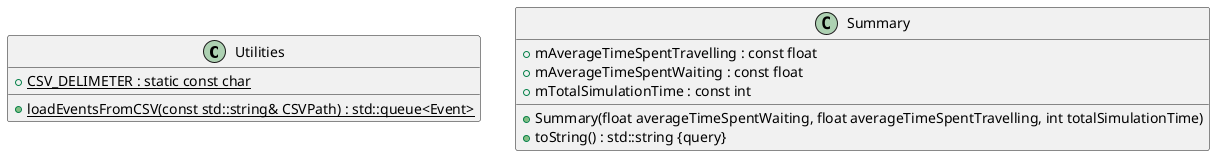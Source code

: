
@startuml Elevators2

class Utilities {
	+{static} CSV_DELIMETER : static const char
	+{static} loadEventsFromCSV(const std::string& CSVPath) : std::queue<Event>
}


class Summary {
	+Summary(float averageTimeSpentWaiting, float averageTimeSpentTravelling, int totalSimulationTime)
	+mAverageTimeSpentTravelling : const float
	+mAverageTimeSpentWaiting : const float
	+mTotalSimulationTime : const int
	+toString() : std::string {query}
}



@enduml
